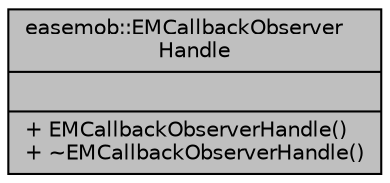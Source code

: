 digraph "easemob::EMCallbackObserverHandle"
{
  edge [fontname="Helvetica",fontsize="10",labelfontname="Helvetica",labelfontsize="10"];
  node [fontname="Helvetica",fontsize="10",shape=record];
  Node1 [label="{easemob::EMCallbackObserver\lHandle\n||+ EMCallbackObserverHandle()\l+ ~EMCallbackObserverHandle()\l}",height=0.2,width=0.4,color="black", fillcolor="grey75", style="filled" fontcolor="black"];
}
